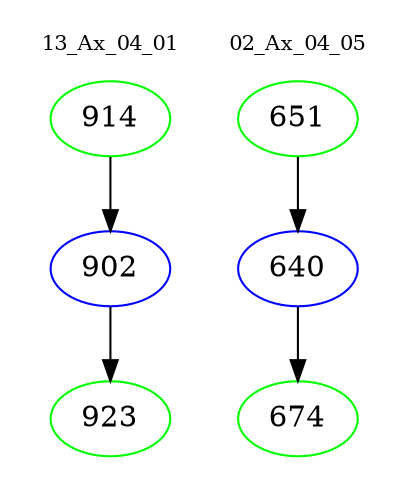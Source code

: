 digraph{
subgraph cluster_0 {
color = white
label = "13_Ax_04_01";
fontsize=10;
T0_914 [label="914", color="green"]
T0_914 -> T0_902 [color="black"]
T0_902 [label="902", color="blue"]
T0_902 -> T0_923 [color="black"]
T0_923 [label="923", color="green"]
}
subgraph cluster_1 {
color = white
label = "02_Ax_04_05";
fontsize=10;
T1_651 [label="651", color="green"]
T1_651 -> T1_640 [color="black"]
T1_640 [label="640", color="blue"]
T1_640 -> T1_674 [color="black"]
T1_674 [label="674", color="green"]
}
}

